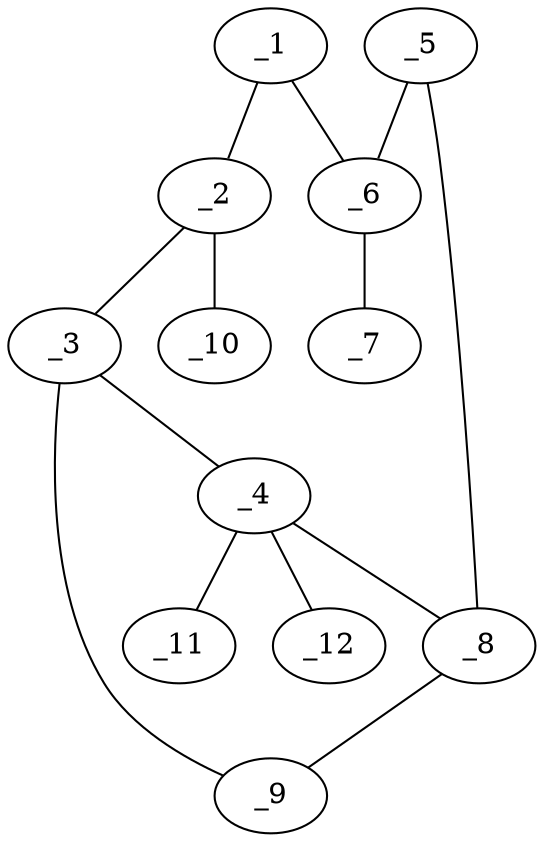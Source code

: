 graph molid656400 {
	_1	 [charge=0,
		chem=1,
		symbol="C  ",
		x="3.5",
		y="-1.2243"];
	_2	 [charge=0,
		chem=1,
		symbol="C  ",
		x="4.5",
		y="-1.2243"];
	_1 -- _2	 [valence=1];
	_6	 [charge=0,
		chem=1,
		symbol="C  ",
		x=3,
		y="-0.3582"];
	_1 -- _6	 [valence=1];
	_3	 [charge=0,
		chem=1,
		symbol="C  ",
		x="5.866",
		y="0.1418"];
	_2 -- _3	 [valence=1];
	_10	 [charge=0,
		chem=1,
		symbol="C  ",
		x=5,
		y="-2.0903"];
	_2 -- _10	 [valence=1];
	_4	 [charge=0,
		chem=1,
		symbol="C  ",
		x="7.698",
		y="-0.0994"];
	_3 -- _4	 [valence=1];
	_9	 [charge=0,
		chem=1,
		symbol="C  ",
		x="5.3882",
		y="2.0903"];
	_3 -- _9	 [valence=1];
	_8	 [charge=0,
		chem=1,
		symbol="C  ",
		x="6.1248",
		y="1.1077"];
	_4 -- _8	 [valence=1];
	_11	 [charge=0,
		chem=1,
		symbol="C  ",
		x="8.198",
		y="-0.9655"];
	_4 -- _11	 [valence=1];
	_12	 [charge=0,
		chem=1,
		symbol="C  ",
		x="8.564",
		y="0.4006"];
	_4 -- _12	 [valence=1];
	_5	 [charge=0,
		chem=4,
		symbol="N  ",
		x="3.5",
		y="0.5078"];
	_5 -- _6	 [valence=1];
	_5 -- _8	 [valence=1];
	_7	 [charge=0,
		chem=2,
		symbol="O  ",
		x=2,
		y="-0.3582"];
	_6 -- _7	 [valence=2];
	_8 -- _9	 [valence=1];
}
